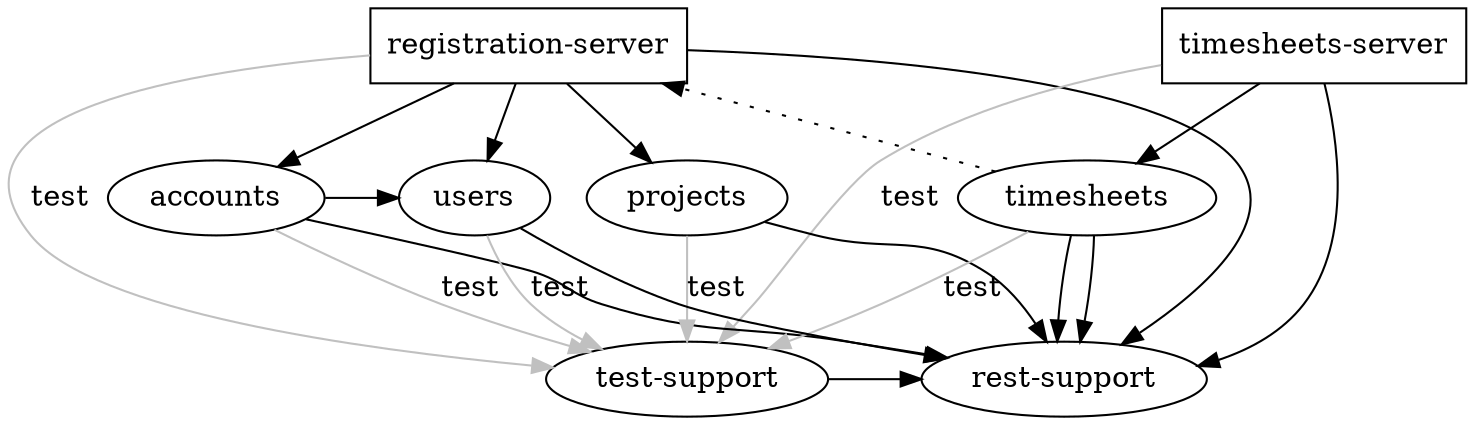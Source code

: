 digraph paltracker {
	a[label="registration-server"][shape="box"];
	b[label="timesheets-server"][shape="box"];

	c[label="accounts"];
	d[label="projects"];
	e[label="timesheets"];
	f[label="users"];
	g[label="rest-support"];
	h[label="test-support"];
	
	a -> c;
	a -> d;
	a -> f;

	c -> f;
	c -> g;
	c -> h[label="test"][color="grey"];

	d -> g;
	d -> h[label="test"][color="grey"];

	e -> g;
	e -> h[label="test"][color="grey"];

	f -> g;
	f -> h[label="test"][color="grey"];

	b -> e;
	e -> a [style="dotted"];
	e -> g;

	a -> g;
	b -> g;

	a -> h [label="test"][color="grey"];
	b -> h [label="test"][color="grey"];

	h -> g;

	{ rank=same; a b }
	{ rank=same; c d e f }
	{ rank=same; g h }

}